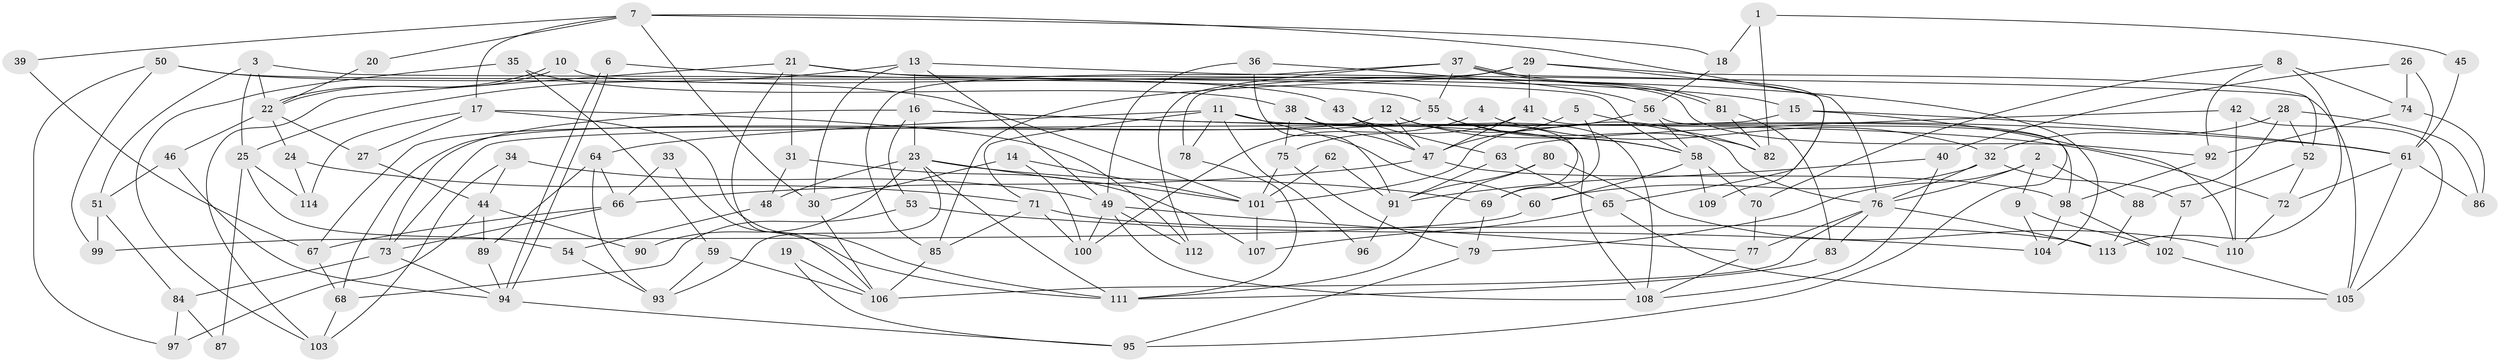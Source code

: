 // coarse degree distribution, {5: 0.22784810126582278, 3: 0.2911392405063291, 1: 0.012658227848101266, 2: 0.0759493670886076, 4: 0.22784810126582278, 6: 0.0759493670886076, 9: 0.02531645569620253, 7: 0.012658227848101266, 11: 0.012658227848101266, 8: 0.012658227848101266, 12: 0.02531645569620253}
// Generated by graph-tools (version 1.1) at 2025/54/03/04/25 21:54:03]
// undirected, 114 vertices, 228 edges
graph export_dot {
graph [start="1"]
  node [color=gray90,style=filled];
  1;
  2;
  3;
  4;
  5;
  6;
  7;
  8;
  9;
  10;
  11;
  12;
  13;
  14;
  15;
  16;
  17;
  18;
  19;
  20;
  21;
  22;
  23;
  24;
  25;
  26;
  27;
  28;
  29;
  30;
  31;
  32;
  33;
  34;
  35;
  36;
  37;
  38;
  39;
  40;
  41;
  42;
  43;
  44;
  45;
  46;
  47;
  48;
  49;
  50;
  51;
  52;
  53;
  54;
  55;
  56;
  57;
  58;
  59;
  60;
  61;
  62;
  63;
  64;
  65;
  66;
  67;
  68;
  69;
  70;
  71;
  72;
  73;
  74;
  75;
  76;
  77;
  78;
  79;
  80;
  81;
  82;
  83;
  84;
  85;
  86;
  87;
  88;
  89;
  90;
  91;
  92;
  93;
  94;
  95;
  96;
  97;
  98;
  99;
  100;
  101;
  102;
  103;
  104;
  105;
  106;
  107;
  108;
  109;
  110;
  111;
  112;
  113;
  114;
  1 -- 82;
  1 -- 18;
  1 -- 45;
  2 -- 9;
  2 -- 76;
  2 -- 79;
  2 -- 88;
  3 -- 58;
  3 -- 51;
  3 -- 22;
  3 -- 25;
  4 -- 100;
  4 -- 32;
  5 -- 69;
  5 -- 47;
  5 -- 82;
  6 -- 15;
  6 -- 94;
  6 -- 94;
  7 -- 17;
  7 -- 30;
  7 -- 18;
  7 -- 20;
  7 -- 39;
  7 -- 76;
  8 -- 113;
  8 -- 92;
  8 -- 70;
  8 -- 74;
  9 -- 104;
  9 -- 102;
  10 -- 92;
  10 -- 22;
  10 -- 22;
  11 -- 71;
  11 -- 108;
  11 -- 60;
  11 -- 64;
  11 -- 78;
  11 -- 96;
  12 -- 76;
  12 -- 58;
  12 -- 47;
  12 -- 67;
  13 -- 16;
  13 -- 25;
  13 -- 30;
  13 -- 49;
  13 -- 105;
  14 -- 101;
  14 -- 100;
  14 -- 30;
  15 -- 61;
  15 -- 110;
  15 -- 73;
  16 -- 23;
  16 -- 73;
  16 -- 53;
  16 -- 61;
  16 -- 72;
  17 -- 112;
  17 -- 111;
  17 -- 27;
  17 -- 114;
  18 -- 56;
  19 -- 106;
  19 -- 95;
  20 -- 22;
  21 -- 106;
  21 -- 31;
  21 -- 43;
  21 -- 103;
  21 -- 104;
  22 -- 24;
  22 -- 27;
  22 -- 46;
  23 -- 111;
  23 -- 69;
  23 -- 48;
  23 -- 90;
  23 -- 93;
  23 -- 101;
  24 -- 71;
  24 -- 114;
  25 -- 114;
  25 -- 54;
  25 -- 87;
  26 -- 61;
  26 -- 74;
  26 -- 40;
  27 -- 44;
  28 -- 32;
  28 -- 52;
  28 -- 86;
  28 -- 88;
  29 -- 85;
  29 -- 65;
  29 -- 41;
  29 -- 52;
  29 -- 78;
  30 -- 106;
  31 -- 48;
  31 -- 107;
  32 -- 76;
  32 -- 60;
  32 -- 57;
  33 -- 66;
  33 -- 111;
  34 -- 49;
  34 -- 103;
  34 -- 44;
  35 -- 38;
  35 -- 103;
  35 -- 59;
  36 -- 91;
  36 -- 56;
  36 -- 49;
  37 -- 55;
  37 -- 81;
  37 -- 81;
  37 -- 85;
  37 -- 109;
  37 -- 112;
  38 -- 75;
  38 -- 108;
  38 -- 47;
  39 -- 67;
  40 -- 108;
  40 -- 91;
  41 -- 47;
  41 -- 75;
  41 -- 98;
  42 -- 63;
  42 -- 105;
  42 -- 110;
  43 -- 47;
  43 -- 63;
  43 -- 69;
  44 -- 89;
  44 -- 90;
  44 -- 97;
  45 -- 61;
  46 -- 94;
  46 -- 51;
  47 -- 66;
  47 -- 98;
  48 -- 54;
  49 -- 77;
  49 -- 100;
  49 -- 108;
  49 -- 112;
  50 -- 97;
  50 -- 101;
  50 -- 55;
  50 -- 99;
  51 -- 99;
  51 -- 84;
  52 -- 57;
  52 -- 72;
  53 -- 104;
  53 -- 68;
  54 -- 93;
  55 -- 68;
  55 -- 58;
  55 -- 82;
  56 -- 58;
  56 -- 101;
  56 -- 95;
  57 -- 102;
  58 -- 70;
  58 -- 60;
  58 -- 109;
  59 -- 93;
  59 -- 106;
  60 -- 99;
  61 -- 72;
  61 -- 86;
  61 -- 105;
  62 -- 91;
  62 -- 101;
  63 -- 91;
  63 -- 65;
  64 -- 89;
  64 -- 66;
  64 -- 93;
  65 -- 105;
  65 -- 107;
  66 -- 67;
  66 -- 73;
  67 -- 68;
  68 -- 103;
  69 -- 79;
  70 -- 77;
  71 -- 113;
  71 -- 85;
  71 -- 100;
  72 -- 110;
  73 -- 84;
  73 -- 94;
  74 -- 86;
  74 -- 92;
  75 -- 79;
  75 -- 101;
  76 -- 106;
  76 -- 77;
  76 -- 83;
  76 -- 113;
  77 -- 108;
  78 -- 111;
  79 -- 95;
  80 -- 111;
  80 -- 110;
  80 -- 91;
  81 -- 82;
  81 -- 83;
  83 -- 111;
  84 -- 87;
  84 -- 97;
  85 -- 106;
  88 -- 113;
  89 -- 94;
  91 -- 96;
  92 -- 98;
  94 -- 95;
  98 -- 102;
  98 -- 104;
  101 -- 107;
  102 -- 105;
}
